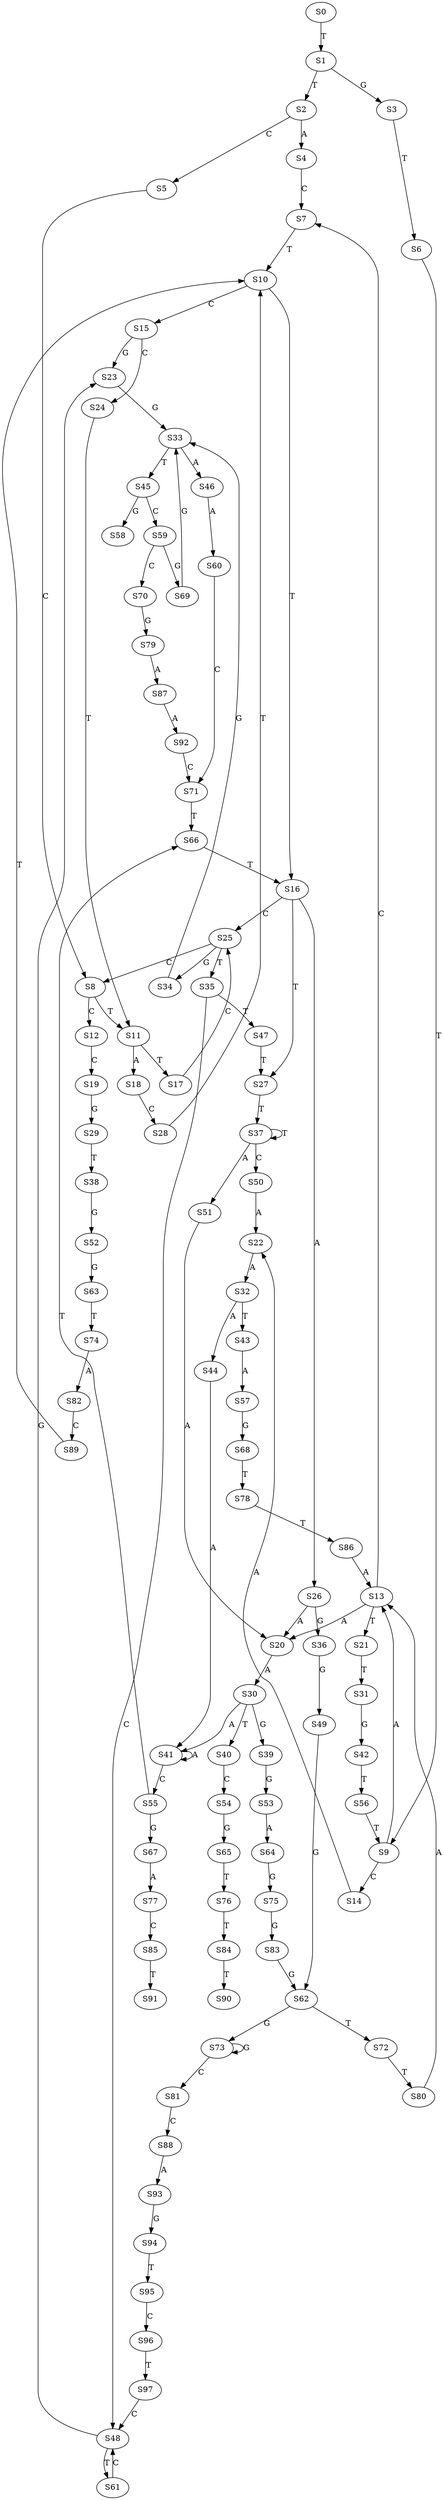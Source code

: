 strict digraph  {
	S0 -> S1 [ label = T ];
	S1 -> S2 [ label = T ];
	S1 -> S3 [ label = G ];
	S2 -> S4 [ label = A ];
	S2 -> S5 [ label = C ];
	S3 -> S6 [ label = T ];
	S4 -> S7 [ label = C ];
	S5 -> S8 [ label = C ];
	S6 -> S9 [ label = T ];
	S7 -> S10 [ label = T ];
	S8 -> S11 [ label = T ];
	S8 -> S12 [ label = C ];
	S9 -> S13 [ label = A ];
	S9 -> S14 [ label = C ];
	S10 -> S15 [ label = C ];
	S10 -> S16 [ label = T ];
	S11 -> S17 [ label = T ];
	S11 -> S18 [ label = A ];
	S12 -> S19 [ label = C ];
	S13 -> S7 [ label = C ];
	S13 -> S20 [ label = A ];
	S13 -> S21 [ label = T ];
	S14 -> S22 [ label = A ];
	S15 -> S23 [ label = G ];
	S15 -> S24 [ label = C ];
	S16 -> S25 [ label = C ];
	S16 -> S26 [ label = A ];
	S16 -> S27 [ label = T ];
	S17 -> S25 [ label = C ];
	S18 -> S28 [ label = C ];
	S19 -> S29 [ label = G ];
	S20 -> S30 [ label = A ];
	S21 -> S31 [ label = T ];
	S22 -> S32 [ label = A ];
	S23 -> S33 [ label = G ];
	S24 -> S11 [ label = T ];
	S25 -> S34 [ label = G ];
	S25 -> S8 [ label = C ];
	S25 -> S35 [ label = T ];
	S26 -> S20 [ label = A ];
	S26 -> S36 [ label = G ];
	S27 -> S37 [ label = T ];
	S28 -> S10 [ label = T ];
	S29 -> S38 [ label = T ];
	S30 -> S39 [ label = G ];
	S30 -> S40 [ label = T ];
	S30 -> S41 [ label = A ];
	S31 -> S42 [ label = G ];
	S32 -> S43 [ label = T ];
	S32 -> S44 [ label = A ];
	S33 -> S45 [ label = T ];
	S33 -> S46 [ label = A ];
	S34 -> S33 [ label = G ];
	S35 -> S47 [ label = T ];
	S35 -> S48 [ label = C ];
	S36 -> S49 [ label = G ];
	S37 -> S50 [ label = C ];
	S37 -> S37 [ label = T ];
	S37 -> S51 [ label = A ];
	S38 -> S52 [ label = G ];
	S39 -> S53 [ label = G ];
	S40 -> S54 [ label = C ];
	S41 -> S55 [ label = C ];
	S41 -> S41 [ label = A ];
	S42 -> S56 [ label = T ];
	S43 -> S57 [ label = A ];
	S44 -> S41 [ label = A ];
	S45 -> S58 [ label = G ];
	S45 -> S59 [ label = C ];
	S46 -> S60 [ label = A ];
	S47 -> S27 [ label = T ];
	S48 -> S23 [ label = G ];
	S48 -> S61 [ label = T ];
	S49 -> S62 [ label = G ];
	S50 -> S22 [ label = A ];
	S51 -> S20 [ label = A ];
	S52 -> S63 [ label = G ];
	S53 -> S64 [ label = A ];
	S54 -> S65 [ label = G ];
	S55 -> S66 [ label = T ];
	S55 -> S67 [ label = G ];
	S56 -> S9 [ label = T ];
	S57 -> S68 [ label = G ];
	S59 -> S69 [ label = G ];
	S59 -> S70 [ label = C ];
	S60 -> S71 [ label = C ];
	S61 -> S48 [ label = C ];
	S62 -> S72 [ label = T ];
	S62 -> S73 [ label = G ];
	S63 -> S74 [ label = T ];
	S64 -> S75 [ label = G ];
	S65 -> S76 [ label = T ];
	S66 -> S16 [ label = T ];
	S67 -> S77 [ label = A ];
	S68 -> S78 [ label = T ];
	S69 -> S33 [ label = G ];
	S70 -> S79 [ label = G ];
	S71 -> S66 [ label = T ];
	S72 -> S80 [ label = T ];
	S73 -> S81 [ label = C ];
	S73 -> S73 [ label = G ];
	S74 -> S82 [ label = A ];
	S75 -> S83 [ label = G ];
	S76 -> S84 [ label = T ];
	S77 -> S85 [ label = C ];
	S78 -> S86 [ label = T ];
	S79 -> S87 [ label = A ];
	S80 -> S13 [ label = A ];
	S81 -> S88 [ label = C ];
	S82 -> S89 [ label = C ];
	S83 -> S62 [ label = G ];
	S84 -> S90 [ label = T ];
	S85 -> S91 [ label = T ];
	S86 -> S13 [ label = A ];
	S87 -> S92 [ label = A ];
	S88 -> S93 [ label = A ];
	S89 -> S10 [ label = T ];
	S92 -> S71 [ label = C ];
	S93 -> S94 [ label = G ];
	S94 -> S95 [ label = T ];
	S95 -> S96 [ label = C ];
	S96 -> S97 [ label = T ];
	S97 -> S48 [ label = C ];
}

